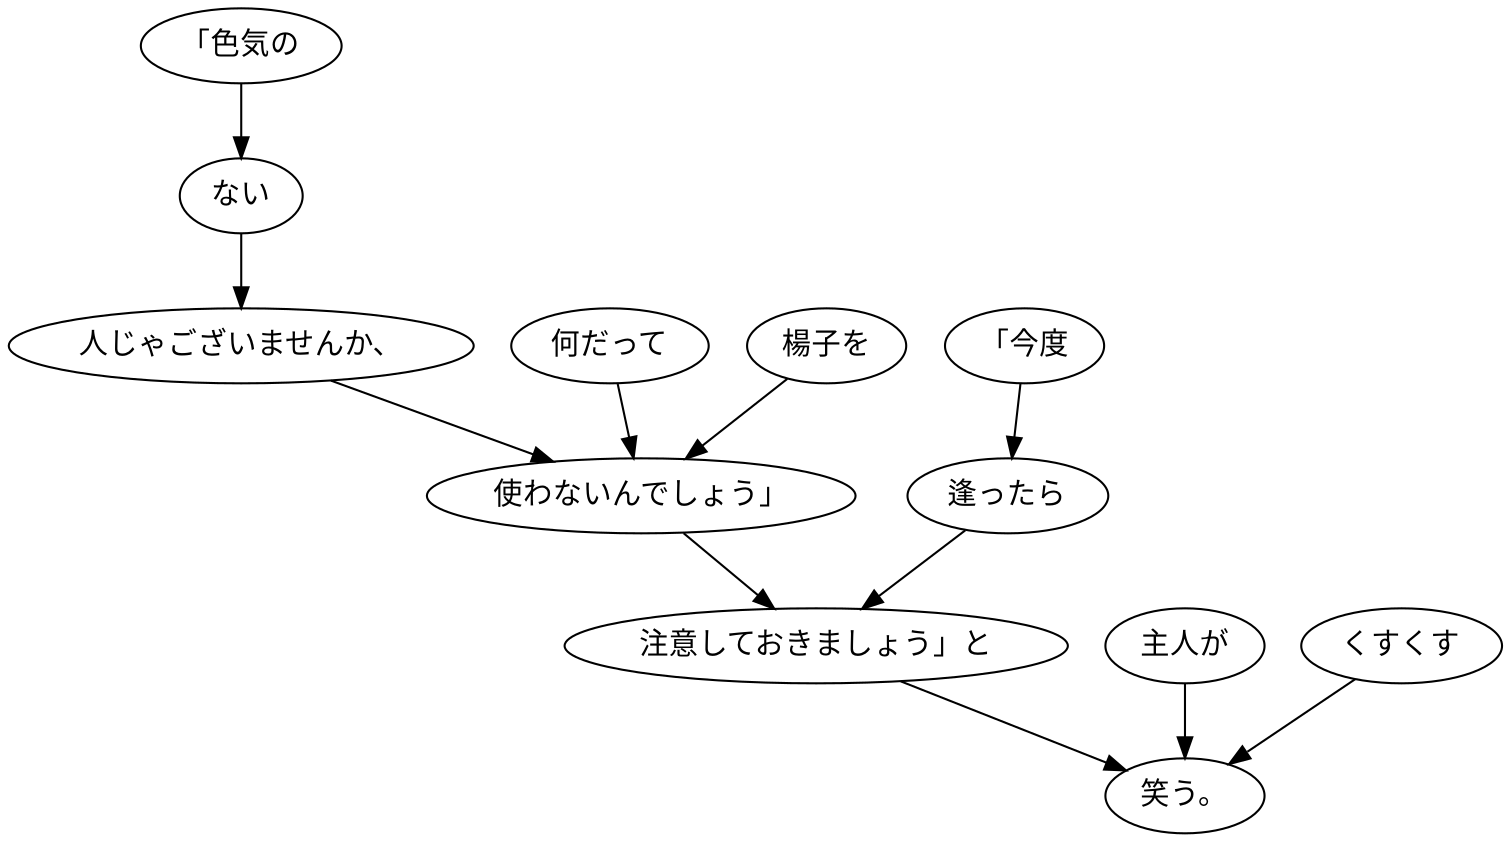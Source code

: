 digraph graph1685 {
	node0 [label="「色気の"];
	node1 [label="ない"];
	node2 [label="人じゃございませんか、"];
	node3 [label="何だって"];
	node4 [label="楊子を"];
	node5 [label="使わないんでしょう」"];
	node6 [label="「今度"];
	node7 [label="逢ったら"];
	node8 [label="注意しておきましょう」と"];
	node9 [label="主人が"];
	node10 [label="くすくす"];
	node11 [label="笑う。"];
	node0 -> node1;
	node1 -> node2;
	node2 -> node5;
	node3 -> node5;
	node4 -> node5;
	node5 -> node8;
	node6 -> node7;
	node7 -> node8;
	node8 -> node11;
	node9 -> node11;
	node10 -> node11;
}
